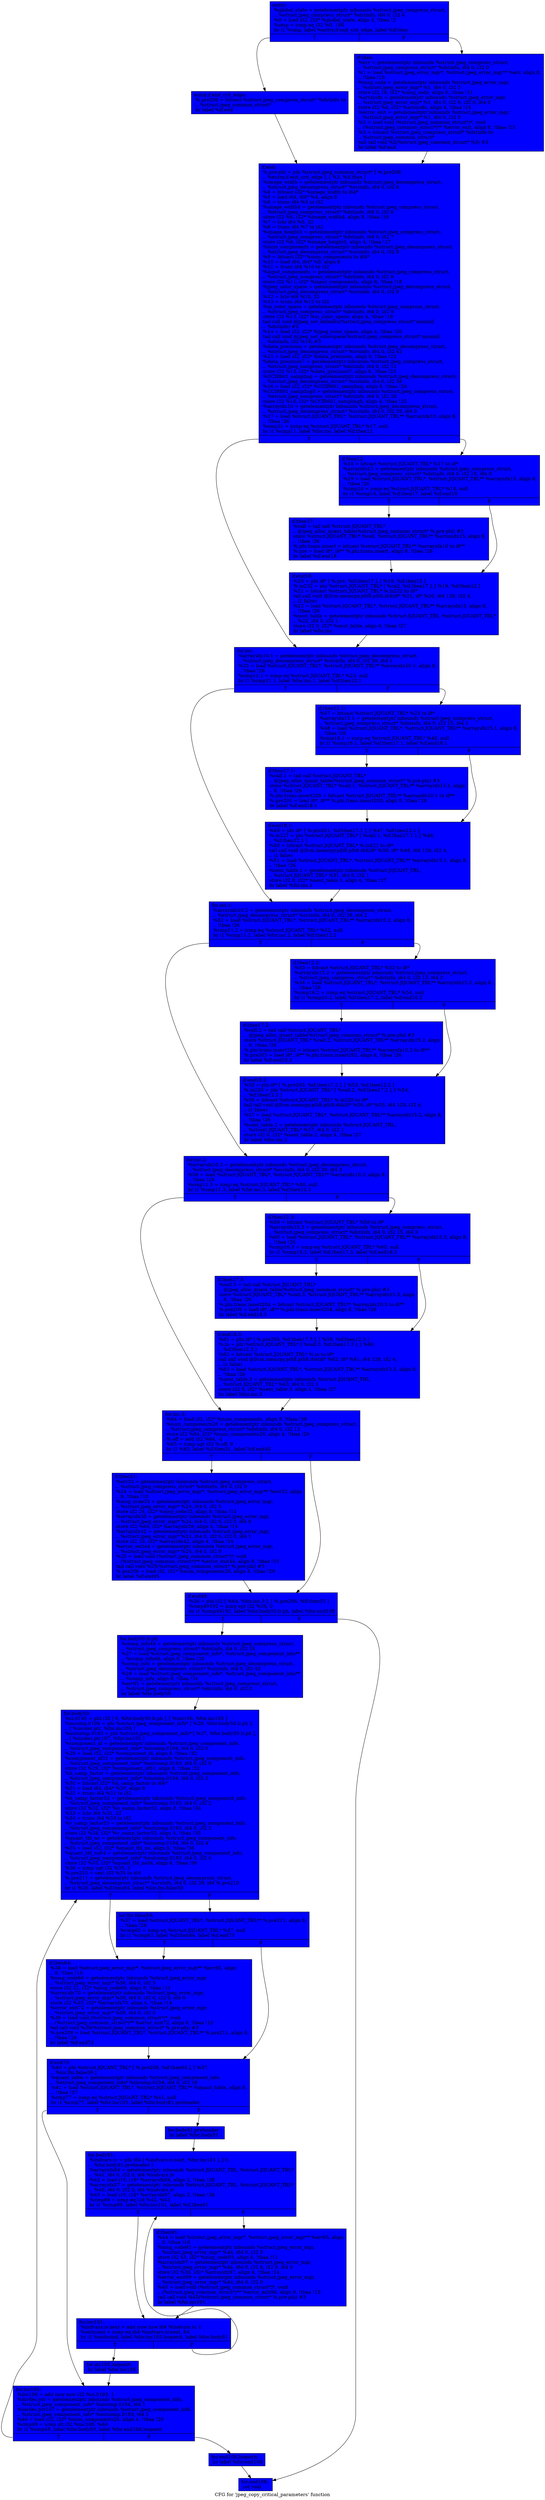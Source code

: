 digraph "CFG for 'jpeg_copy_critical_parameters' function" {
	label="CFG for 'jpeg_copy_critical_parameters' function";

	Node0x66d2ed0 [shape=record, style = filled, fillcolor = blue, label="{entry:\l  %global_state = getelementptr inbounds %struct.jpeg_compress_struct,\l... %struct.jpeg_compress_struct* %dstinfo, i64 0, i32 4\l  %0 = load i32, i32* %global_state, align 4, !tbaa !2\l  %cmp = icmp eq i32 %0, 100\l  br i1 %cmp, label %entry.if.end_crit_edge, label %if.then\l|{<s0>T|<s1>F}}"];
	Node0x66d2ed0:s0 -> Node0x66d3090;
	Node0x66d2ed0:s1 -> Node0x66d3190;
	Node0x66d3090 [shape=record, style = filled, fillcolor = blue, label="{entry.if.end_crit_edge:                           \l  %.pre209 = bitcast %struct.jpeg_compress_struct* %dstinfo to\l... %struct.jpeg_common_struct*\l  br label %if.end\l}"];
	Node0x66d3090 -> Node0x66d32f0;
	Node0x66d3190 [shape=record, style = filled, fillcolor = blue, label="{if.then:                                          \l  %err = getelementptr inbounds %struct.jpeg_compress_struct,\l... %struct.jpeg_compress_struct* %dstinfo, i64 0, i32 0\l  %1 = load %struct.jpeg_error_mgr*, %struct.jpeg_error_mgr** %err, align 8,\l... !tbaa !10\l  %msg_code = getelementptr inbounds %struct.jpeg_error_mgr,\l... %struct.jpeg_error_mgr* %1, i64 0, i32 5\l  store i32 18, i32* %msg_code, align 8, !tbaa !11\l  %arrayidx = getelementptr inbounds %struct.jpeg_error_mgr,\l... %struct.jpeg_error_mgr* %1, i64 0, i32 6, i32 0, i64 0\l  store i32 %0, i32* %arrayidx, align 4, !tbaa !14\l  %error_exit = getelementptr inbounds %struct.jpeg_error_mgr,\l... %struct.jpeg_error_mgr* %1, i64 0, i32 0\l  %2 = load void (%struct.jpeg_common_struct*)*, void\l... (%struct.jpeg_common_struct*)** %error_exit, align 8, !tbaa !15\l  %3 = bitcast %struct.jpeg_compress_struct* %dstinfo to\l... %struct.jpeg_common_struct*\l  tail call void %2(%struct.jpeg_common_struct* %3) #3\l  br label %if.end\l}"];
	Node0x66d3190 -> Node0x66d32f0;
	Node0x66d32f0 [shape=record, style = filled, fillcolor = blue, label="{if.end:                                           \l  %.pre-phi = phi %struct.jpeg_common_struct* [ %.pre209,\l... %entry.if.end_crit_edge ], [ %3, %if.then ]\l  %image_width = getelementptr inbounds %struct.jpeg_decompress_struct,\l... %struct.jpeg_decompress_struct* %srcinfo, i64 0, i32 6\l  %4 = bitcast i32* %image_width to i64*\l  %5 = load i64, i64* %4, align 8\l  %6 = trunc i64 %5 to i32\l  %image_width4 = getelementptr inbounds %struct.jpeg_compress_struct,\l... %struct.jpeg_compress_struct* %dstinfo, i64 0, i32 6\l  store i32 %6, i32* %image_width4, align 8, !tbaa !16\l  %7 = lshr i64 %5, 32\l  %8 = trunc i64 %7 to i32\l  %image_height5 = getelementptr inbounds %struct.jpeg_compress_struct,\l... %struct.jpeg_compress_struct* %dstinfo, i64 0, i32 7\l  store i32 %8, i32* %image_height5, align 4, !tbaa !17\l  %num_components = getelementptr inbounds %struct.jpeg_decompress_struct,\l... %struct.jpeg_decompress_struct* %srcinfo, i64 0, i32 8\l  %9 = bitcast i32* %num_components to i64*\l  %10 = load i64, i64* %9, align 8\l  %11 = trunc i64 %10 to i32\l  %input_components = getelementptr inbounds %struct.jpeg_compress_struct,\l... %struct.jpeg_compress_struct* %dstinfo, i64 0, i32 8\l  store i32 %11, i32* %input_components, align 8, !tbaa !18\l  %jpeg_color_space = getelementptr inbounds %struct.jpeg_decompress_struct,\l... %struct.jpeg_decompress_struct* %srcinfo, i64 0, i32 9\l  %12 = lshr i64 %10, 32\l  %13 = trunc i64 %12 to i32\l  %in_color_space = getelementptr inbounds %struct.jpeg_compress_struct,\l... %struct.jpeg_compress_struct* %dstinfo, i64 0, i32 9\l  store i32 %13, i32* %in_color_space, align 4, !tbaa !19\l  tail call void @jpeg_set_defaults(%struct.jpeg_compress_struct* nonnull\l... %dstinfo) #3\l  %14 = load i32, i32* %jpeg_color_space, align 4, !tbaa !20\l  tail call void @jpeg_set_colorspace(%struct.jpeg_compress_struct* nonnull\l... %dstinfo, i32 %14) #3\l  %data_precision = getelementptr inbounds %struct.jpeg_decompress_struct,\l... %struct.jpeg_decompress_struct* %srcinfo, i64 0, i32 42\l  %15 = load i32, i32* %data_precision, align 8, !tbaa !22\l  %data_precision7 = getelementptr inbounds %struct.jpeg_compress_struct,\l... %struct.jpeg_compress_struct* %dstinfo, i64 0, i32 11\l  store i32 %15, i32* %data_precision7, align 8, !tbaa !23\l  %CCIR601_sampling = getelementptr inbounds %struct.jpeg_decompress_struct,\l... %struct.jpeg_decompress_struct* %srcinfo, i64 0, i32 56\l  %16 = load i32, i32* %CCIR601_sampling, align 8, !tbaa !24\l  %CCIR601_sampling8 = getelementptr inbounds %struct.jpeg_compress_struct,\l... %struct.jpeg_compress_struct* %dstinfo, i64 0, i32 26\l  store i32 %16, i32* %CCIR601_sampling8, align 4, !tbaa !25\l  %arrayidx10 = getelementptr inbounds %struct.jpeg_decompress_struct,\l... %struct.jpeg_decompress_struct* %srcinfo, i64 0, i32 39, i64 0\l  %17 = load %struct.JQUANT_TBL*, %struct.JQUANT_TBL** %arrayidx10, align 8,\l... !tbaa !26\l  %cmp11 = icmp eq %struct.JQUANT_TBL* %17, null\l  br i1 %cmp11, label %for.inc, label %if.then12\l|{<s0>T|<s1>F}}"];
	Node0x66d32f0:s0 -> Node0x66c72a0;
	Node0x66d32f0:s1 -> Node0x66c7370;
	Node0x66c7370 [shape=record, style = filled, fillcolor = blue, label="{if.then12:                                        \l  %18 = bitcast %struct.JQUANT_TBL* %17 to i8*\l  %arrayidx15 = getelementptr inbounds %struct.jpeg_compress_struct,\l... %struct.jpeg_compress_struct* %dstinfo, i64 0, i32 15, i64 0\l  %19 = load %struct.JQUANT_TBL*, %struct.JQUANT_TBL** %arrayidx15, align 8,\l... !tbaa !26\l  %cmp16 = icmp eq %struct.JQUANT_TBL* %19, null\l  br i1 %cmp16, label %if.then17, label %if.end18\l|{<s0>T|<s1>F}}"];
	Node0x66c7370:s0 -> Node0x66c76e0;
	Node0x66c7370:s1 -> Node0x66d87c0;
	Node0x66c76e0 [shape=record, style = filled, fillcolor = blue, label="{if.then17:                                        \l  %call = tail call %struct.JQUANT_TBL*\l... @jpeg_alloc_quant_table(%struct.jpeg_common_struct* %.pre-phi) #3\l  store %struct.JQUANT_TBL* %call, %struct.JQUANT_TBL** %arrayidx15, align 8,\l... !tbaa !26\l  %.phi.trans.insert = bitcast %struct.JQUANT_TBL** %arrayidx10 to i8**\l  %.pre = load i8*, i8** %.phi.trans.insert, align 8, !tbaa !26\l  br label %if.end18\l}"];
	Node0x66c76e0 -> Node0x66d87c0;
	Node0x66d87c0 [shape=record, style = filled, fillcolor = blue, label="{if.end18:                                         \l  %20 = phi i8* [ %.pre, %if.then17 ], [ %18, %if.then12 ]\l  %.in222 = phi %struct.JQUANT_TBL* [ %call, %if.then17 ], [ %19, %if.then12 ]\l  %21 = bitcast %struct.JQUANT_TBL* %.in222 to i8*\l  tail call void @llvm.memcpy.p0i8.p0i8.i64(i8* %21, i8* %20, i64 128, i32 4,\l... i1 false)\l  %22 = load %struct.JQUANT_TBL*, %struct.JQUANT_TBL** %arrayidx15, align 8,\l... !tbaa !26\l  %sent_table = getelementptr inbounds %struct.JQUANT_TBL, %struct.JQUANT_TBL*\l... %22, i64 0, i32 1\l  store i32 0, i32* %sent_table, align 4, !tbaa !27\l  br label %for.inc\l}"];
	Node0x66d87c0 -> Node0x66c72a0;
	Node0x66c72a0 [shape=record, style = filled, fillcolor = blue, label="{for.inc:                                          \l  %arrayidx10.1 = getelementptr inbounds %struct.jpeg_decompress_struct,\l... %struct.jpeg_decompress_struct* %srcinfo, i64 0, i32 39, i64 1\l  %23 = load %struct.JQUANT_TBL*, %struct.JQUANT_TBL** %arrayidx10.1, align 8,\l... !tbaa !26\l  %cmp11.1 = icmp eq %struct.JQUANT_TBL* %23, null\l  br i1 %cmp11.1, label %for.inc.1, label %if.then12.1\l|{<s0>T|<s1>F}}"];
	Node0x66c72a0:s0 -> Node0x66da970;
	Node0x66c72a0:s1 -> Node0x66daa50;
	Node0x66dabc0 [shape=record, style = filled, fillcolor = blue, label="{if.then31:                                        \l  %err32 = getelementptr inbounds %struct.jpeg_compress_struct,\l... %struct.jpeg_compress_struct* %dstinfo, i64 0, i32 0\l  %24 = load %struct.jpeg_error_mgr*, %struct.jpeg_error_mgr** %err32, align\l... 8, !tbaa !10\l  %msg_code33 = getelementptr inbounds %struct.jpeg_error_mgr,\l... %struct.jpeg_error_mgr* %24, i64 0, i32 5\l  store i32 24, i32* %msg_code33, align 8, !tbaa !11\l  %arrayidx38 = getelementptr inbounds %struct.jpeg_error_mgr,\l... %struct.jpeg_error_mgr* %24, i64 0, i32 6, i32 0, i64 0\l  store i32 %64, i32* %arrayidx38, align 4, !tbaa !14\l  %arrayidx42 = getelementptr inbounds %struct.jpeg_error_mgr,\l... %struct.jpeg_error_mgr* %24, i64 0, i32 6, i32 0, i64 1\l  store i32 10, i32* %arrayidx42, align 4, !tbaa !14\l  %error_exit44 = getelementptr inbounds %struct.jpeg_error_mgr,\l... %struct.jpeg_error_mgr* %24, i64 0, i32 0\l  %25 = load void (%struct.jpeg_common_struct*)*, void\l... (%struct.jpeg_common_struct*)** %error_exit44, align 8, !tbaa !15\l  tail call void %25(%struct.jpeg_common_struct* %.pre-phi) #3\l  %.pre206 = load i32, i32* %num_components26, align 4, !tbaa !29\l  br label %if.end45\l}"];
	Node0x66dabc0 -> Node0x66c6940;
	Node0x66c6940 [shape=record, style = filled, fillcolor = blue, label="{if.end45:                                         \l  %26 = phi i32 [ %64, %for.inc.3 ], [ %.pre206, %if.then31 ]\l  %cmp49192 = icmp sgt i32 %26, 0\l  br i1 %cmp49192, label %for.body50.lr.ph, label %for.end108\l|{<s0>T|<s1>F}}"];
	Node0x66c6940:s0 -> Node0x66dbd70;
	Node0x66c6940:s1 -> Node0x66dbe70;
	Node0x66dbd70 [shape=record, style = filled, fillcolor = blue, label="{for.body50.lr.ph:                                 \l  %comp_info46 = getelementptr inbounds %struct.jpeg_compress_struct,\l... %struct.jpeg_compress_struct* %dstinfo, i64 0, i32 14\l  %27 = load %struct.jpeg_component_info*, %struct.jpeg_component_info**\l... %comp_info46, align 8, !tbaa !30\l  %comp_info = getelementptr inbounds %struct.jpeg_decompress_struct,\l... %struct.jpeg_decompress_struct* %srcinfo, i64 0, i32 43\l  %28 = load %struct.jpeg_component_info*, %struct.jpeg_component_info**\l... %comp_info, align 8, !tbaa !31\l  %err65 = getelementptr inbounds %struct.jpeg_compress_struct,\l... %struct.jpeg_compress_struct* %dstinfo, i64 0, i32 0\l  br label %for.body50\l}"];
	Node0x66dbd70 -> Node0x66c6250;
	Node0x66c6250 [shape=record, style = filled, fillcolor = blue, label="{for.body50:                                       \l  %ci.0195 = phi i32 [ 0, %for.body50.lr.ph ], [ %inc106, %for.inc105 ]\l  %incomp.0194 = phi %struct.jpeg_component_info* [ %28, %for.body50.lr.ph ],\l... [ %incdec.ptr, %for.inc105 ]\l  %outcomp.0193 = phi %struct.jpeg_component_info* [ %27, %for.body50.lr.ph ],\l... [ %incdec.ptr107, %for.inc105 ]\l  %component_id = getelementptr inbounds %struct.jpeg_component_info,\l... %struct.jpeg_component_info* %incomp.0194, i64 0, i32 0\l  %29 = load i32, i32* %component_id, align 8, !tbaa !32\l  %component_id51 = getelementptr inbounds %struct.jpeg_component_info,\l... %struct.jpeg_component_info* %outcomp.0193, i64 0, i32 0\l  store i32 %29, i32* %component_id51, align 8, !tbaa !32\l  %h_samp_factor = getelementptr inbounds %struct.jpeg_component_info,\l... %struct.jpeg_component_info* %incomp.0194, i64 0, i32 2\l  %30 = bitcast i32* %h_samp_factor to i64*\l  %31 = load i64, i64* %30, align 8\l  %32 = trunc i64 %31 to i32\l  %h_samp_factor52 = getelementptr inbounds %struct.jpeg_component_info,\l... %struct.jpeg_component_info* %outcomp.0193, i64 0, i32 2\l  store i32 %32, i32* %h_samp_factor52, align 8, !tbaa !34\l  %33 = lshr i64 %31, 32\l  %34 = trunc i64 %33 to i32\l  %v_samp_factor53 = getelementptr inbounds %struct.jpeg_component_info,\l... %struct.jpeg_component_info* %outcomp.0193, i64 0, i32 3\l  store i32 %34, i32* %v_samp_factor53, align 4, !tbaa !35\l  %quant_tbl_no = getelementptr inbounds %struct.jpeg_component_info,\l... %struct.jpeg_component_info* %incomp.0194, i64 0, i32 4\l  %35 = load i32, i32* %quant_tbl_no, align 8, !tbaa !36\l  %quant_tbl_no54 = getelementptr inbounds %struct.jpeg_component_info,\l... %struct.jpeg_component_info* %outcomp.0193, i64 0, i32 4\l  store i32 %35, i32* %quant_tbl_no54, align 8, !tbaa !36\l  %36 = icmp ugt i32 %35, 3\l  %.pre210 = sext i32 %35 to i64\l  %.pre211 = getelementptr inbounds %struct.jpeg_decompress_struct,\l... %struct.jpeg_decompress_struct* %srcinfo, i64 0, i32 39, i64 %.pre210\l  br i1 %36, label %if.then64, label %lor.lhs.false59\l|{<s0>T|<s1>F}}"];
	Node0x66c6250:s0 -> Node0x66df460;
	Node0x66c6250:s1 -> Node0x66df540;
	Node0x66df540 [shape=record, style = filled, fillcolor = blue, label="{lor.lhs.false59:                                  \l  %37 = load %struct.JQUANT_TBL*, %struct.JQUANT_TBL** %.pre211, align 8,\l... !tbaa !26\l  %cmp63 = icmp eq %struct.JQUANT_TBL* %37, null\l  br i1 %cmp63, label %if.then64, label %if.end73\l|{<s0>T|<s1>F}}"];
	Node0x66df540:s0 -> Node0x66df460;
	Node0x66df540:s1 -> Node0x66df750;
	Node0x66df460 [shape=record, style = filled, fillcolor = blue, label="{if.then64:                                        \l  %38 = load %struct.jpeg_error_mgr*, %struct.jpeg_error_mgr** %err65, align\l... 8, !tbaa !10\l  %msg_code66 = getelementptr inbounds %struct.jpeg_error_mgr,\l... %struct.jpeg_error_mgr* %38, i64 0, i32 5\l  store i32 51, i32* %msg_code66, align 8, !tbaa !11\l  %arrayidx70 = getelementptr inbounds %struct.jpeg_error_mgr,\l... %struct.jpeg_error_mgr* %38, i64 0, i32 6, i32 0, i64 0\l  store i32 %35, i32* %arrayidx70, align 4, !tbaa !14\l  %error_exit72 = getelementptr inbounds %struct.jpeg_error_mgr,\l... %struct.jpeg_error_mgr* %38, i64 0, i32 0\l  %39 = load void (%struct.jpeg_common_struct*)*, void\l... (%struct.jpeg_common_struct*)** %error_exit72, align 8, !tbaa !15\l  tail call void %39(%struct.jpeg_common_struct* %.pre-phi) #3\l  %.pre208 = load %struct.JQUANT_TBL*, %struct.JQUANT_TBL** %.pre211, align 8,\l... !tbaa !26\l  br label %if.end73\l}"];
	Node0x66df460 -> Node0x66df750;
	Node0x66df750 [shape=record, style = filled, fillcolor = blue, label="{if.end73:                                         \l  %40 = phi %struct.JQUANT_TBL* [ %.pre208, %if.then64 ], [ %37,\l... %lor.lhs.false59 ]\l  %quant_table = getelementptr inbounds %struct.jpeg_component_info,\l... %struct.jpeg_component_info* %incomp.0194, i64 0, i32 19\l  %41 = load %struct.JQUANT_TBL*, %struct.JQUANT_TBL** %quant_table, align 8,\l... !tbaa !37\l  %cmp77 = icmp eq %struct.JQUANT_TBL* %41, null\l  br i1 %cmp77, label %for.inc105, label %for.body81.preheader\l|{<s0>T|<s1>F}}"];
	Node0x66df750:s0 -> Node0x66c63f0;
	Node0x66df750:s1 -> Node0x66e02a0;
	Node0x66e02a0 [shape=record, style = filled, fillcolor = blue, label="{for.body81.preheader:                             \l  br label %for.body81\l}"];
	Node0x66e02a0 -> Node0x66e0430;
	Node0x66e0430 [shape=record, style = filled, fillcolor = blue, label="{for.body81:                                       \l  %indvars.iv = phi i64 [ %indvars.iv.next, %for.inc101 ], [ 0,\l... %for.body81.preheader ]\l  %arrayidx84 = getelementptr inbounds %struct.JQUANT_TBL, %struct.JQUANT_TBL*\l... %41, i64 0, i32 0, i64 %indvars.iv\l  %42 = load i16, i16* %arrayidx84, align 2, !tbaa !38\l  %arrayidx87 = getelementptr inbounds %struct.JQUANT_TBL, %struct.JQUANT_TBL*\l... %40, i64 0, i32 0, i64 %indvars.iv\l  %43 = load i16, i16* %arrayidx87, align 2, !tbaa !38\l  %cmp89 = icmp eq i16 %42, %43\l  br i1 %cmp89, label %for.inc101, label %if.then91\l|{<s0>T|<s1>F}}"];
	Node0x66e0430:s0 -> Node0x66e0550;
	Node0x66e0430:s1 -> Node0x66e1170;
	Node0x66e1170 [shape=record, style = filled, fillcolor = blue, label="{if.then91:                                        \l  %44 = load %struct.jpeg_error_mgr*, %struct.jpeg_error_mgr** %err65, align\l... 8, !tbaa !10\l  %msg_code93 = getelementptr inbounds %struct.jpeg_error_mgr,\l... %struct.jpeg_error_mgr* %44, i64 0, i32 5\l  store i32 43, i32* %msg_code93, align 8, !tbaa !11\l  %arrayidx97 = getelementptr inbounds %struct.jpeg_error_mgr,\l... %struct.jpeg_error_mgr* %44, i64 0, i32 6, i32 0, i64 0\l  store i32 %35, i32* %arrayidx97, align 4, !tbaa !14\l  %error_exit99 = getelementptr inbounds %struct.jpeg_error_mgr,\l... %struct.jpeg_error_mgr* %44, i64 0, i32 0\l  %45 = load void (%struct.jpeg_common_struct*)*, void\l... (%struct.jpeg_common_struct*)** %error_exit99, align 8, !tbaa !15\l  tail call void %45(%struct.jpeg_common_struct* %.pre-phi) #3\l  br label %for.inc101\l}"];
	Node0x66e1170 -> Node0x66e0550;
	Node0x66e0550 [shape=record, style = filled, fillcolor = blue, label="{for.inc101:                                       \l  %indvars.iv.next = add nuw nsw i64 %indvars.iv, 1\l  %exitcond = icmp eq i64 %indvars.iv.next, 64\l  br i1 %exitcond, label %for.inc105.loopexit, label %for.body81\l|{<s0>T|<s1>F}}"];
	Node0x66e0550:s0 -> Node0x66e19c0;
	Node0x66e0550:s1 -> Node0x66e0430;
	Node0x66e19c0 [shape=record, style = filled, fillcolor = blue, label="{for.inc105.loopexit:                              \l  br label %for.inc105\l}"];
	Node0x66e19c0 -> Node0x66c63f0;
	Node0x66c63f0 [shape=record, style = filled, fillcolor = blue, label="{for.inc105:                                       \l  %inc106 = add nuw nsw i32 %ci.0195, 1\l  %incdec.ptr = getelementptr inbounds %struct.jpeg_component_info,\l... %struct.jpeg_component_info* %incomp.0194, i64 1\l  %incdec.ptr107 = getelementptr inbounds %struct.jpeg_component_info,\l... %struct.jpeg_component_info* %outcomp.0193, i64 1\l  %46 = load i32, i32* %num_components26, align 4, !tbaa !29\l  %cmp49 = icmp slt i32 %inc106, %46\l  br i1 %cmp49, label %for.body50, label %for.end108.loopexit\l|{<s0>T|<s1>F}}"];
	Node0x66c63f0:s0 -> Node0x66c6250;
	Node0x66c63f0:s1 -> Node0x66c62d0;
	Node0x66c62d0 [shape=record, style = filled, fillcolor = blue, label="{for.end108.loopexit:                              \l  br label %for.end108\l}"];
	Node0x66c62d0 -> Node0x66dbe70;
	Node0x66dbe70 [shape=record, style = filled, fillcolor = blue, label="{for.end108:                                       \l  ret void\l}"];
	Node0x66daa50 [shape=record, style = filled, fillcolor = blue, label="{if.then12.1:                                      \l  %47 = bitcast %struct.JQUANT_TBL* %23 to i8*\l  %arrayidx15.1 = getelementptr inbounds %struct.jpeg_compress_struct,\l... %struct.jpeg_compress_struct* %dstinfo, i64 0, i32 15, i64 1\l  %48 = load %struct.JQUANT_TBL*, %struct.JQUANT_TBL** %arrayidx15.1, align 8,\l... !tbaa !26\l  %cmp16.1 = icmp eq %struct.JQUANT_TBL* %48, null\l  br i1 %cmp16.1, label %if.then17.1, label %if.end18.1\l|{<s0>T|<s1>F}}"];
	Node0x66daa50:s0 -> Node0x66e2a50;
	Node0x66daa50:s1 -> Node0x66e2b00;
	Node0x66e2a50 [shape=record, style = filled, fillcolor = blue, label="{if.then17.1:                                      \l  %call.1 = tail call %struct.JQUANT_TBL*\l... @jpeg_alloc_quant_table(%struct.jpeg_common_struct* %.pre-phi) #3\l  store %struct.JQUANT_TBL* %call.1, %struct.JQUANT_TBL** %arrayidx15.1, align\l... 8, !tbaa !26\l  %.phi.trans.insert200 = bitcast %struct.JQUANT_TBL** %arrayidx10.1 to i8**\l  %.pre201 = load i8*, i8** %.phi.trans.insert200, align 8, !tbaa !26\l  br label %if.end18.1\l}"];
	Node0x66e2a50 -> Node0x66e2b00;
	Node0x66e2b00 [shape=record, style = filled, fillcolor = blue, label="{if.end18.1:                                       \l  %49 = phi i8* [ %.pre201, %if.then17.1 ], [ %47, %if.then12.1 ]\l  %.in221 = phi %struct.JQUANT_TBL* [ %call.1, %if.then17.1 ], [ %48,\l... %if.then12.1 ]\l  %50 = bitcast %struct.JQUANT_TBL* %.in221 to i8*\l  tail call void @llvm.memcpy.p0i8.p0i8.i64(i8* %50, i8* %49, i64 128, i32 4,\l... i1 false)\l  %51 = load %struct.JQUANT_TBL*, %struct.JQUANT_TBL** %arrayidx15.1, align 8,\l... !tbaa !26\l  %sent_table.1 = getelementptr inbounds %struct.JQUANT_TBL,\l... %struct.JQUANT_TBL* %51, i64 0, i32 1\l  store i32 0, i32* %sent_table.1, align 4, !tbaa !27\l  br label %for.inc.1\l}"];
	Node0x66e2b00 -> Node0x66da970;
	Node0x66da970 [shape=record, style = filled, fillcolor = blue, label="{for.inc.1:                                        \l  %arrayidx10.2 = getelementptr inbounds %struct.jpeg_decompress_struct,\l... %struct.jpeg_decompress_struct* %srcinfo, i64 0, i32 39, i64 2\l  %52 = load %struct.JQUANT_TBL*, %struct.JQUANT_TBL** %arrayidx10.2, align 8,\l... !tbaa !26\l  %cmp11.2 = icmp eq %struct.JQUANT_TBL* %52, null\l  br i1 %cmp11.2, label %for.inc.2, label %if.then12.2\l|{<s0>T|<s1>F}}"];
	Node0x66da970:s0 -> Node0x66e3bb0;
	Node0x66da970:s1 -> Node0x66e3c90;
	Node0x66e3c90 [shape=record, style = filled, fillcolor = blue, label="{if.then12.2:                                      \l  %53 = bitcast %struct.JQUANT_TBL* %52 to i8*\l  %arrayidx15.2 = getelementptr inbounds %struct.jpeg_compress_struct,\l... %struct.jpeg_compress_struct* %dstinfo, i64 0, i32 15, i64 2\l  %54 = load %struct.JQUANT_TBL*, %struct.JQUANT_TBL** %arrayidx15.2, align 8,\l... !tbaa !26\l  %cmp16.2 = icmp eq %struct.JQUANT_TBL* %54, null\l  br i1 %cmp16.2, label %if.then17.2, label %if.end18.2\l|{<s0>T|<s1>F}}"];
	Node0x66e3c90:s0 -> Node0x66e3ff0;
	Node0x66e3c90:s1 -> Node0x66e40d0;
	Node0x66e3ff0 [shape=record, style = filled, fillcolor = blue, label="{if.then17.2:                                      \l  %call.2 = tail call %struct.JQUANT_TBL*\l... @jpeg_alloc_quant_table(%struct.jpeg_common_struct* %.pre-phi) #3\l  store %struct.JQUANT_TBL* %call.2, %struct.JQUANT_TBL** %arrayidx15.2, align\l... 8, !tbaa !26\l  %.phi.trans.insert202 = bitcast %struct.JQUANT_TBL** %arrayidx10.2 to i8**\l  %.pre203 = load i8*, i8** %.phi.trans.insert202, align 8, !tbaa !26\l  br label %if.end18.2\l}"];
	Node0x66e3ff0 -> Node0x66e40d0;
	Node0x66e40d0 [shape=record, style = filled, fillcolor = blue, label="{if.end18.2:                                       \l  %55 = phi i8* [ %.pre203, %if.then17.2 ], [ %53, %if.then12.2 ]\l  %.in220 = phi %struct.JQUANT_TBL* [ %call.2, %if.then17.2 ], [ %54,\l... %if.then12.2 ]\l  %56 = bitcast %struct.JQUANT_TBL* %.in220 to i8*\l  tail call void @llvm.memcpy.p0i8.p0i8.i64(i8* %56, i8* %55, i64 128, i32 4,\l... i1 false)\l  %57 = load %struct.JQUANT_TBL*, %struct.JQUANT_TBL** %arrayidx15.2, align 8,\l... !tbaa !26\l  %sent_table.2 = getelementptr inbounds %struct.JQUANT_TBL,\l... %struct.JQUANT_TBL* %57, i64 0, i32 1\l  store i32 0, i32* %sent_table.2, align 4, !tbaa !27\l  br label %for.inc.2\l}"];
	Node0x66e40d0 -> Node0x66e3bb0;
	Node0x66e3bb0 [shape=record, style = filled, fillcolor = blue, label="{for.inc.2:                                        \l  %arrayidx10.3 = getelementptr inbounds %struct.jpeg_decompress_struct,\l... %struct.jpeg_decompress_struct* %srcinfo, i64 0, i32 39, i64 3\l  %58 = load %struct.JQUANT_TBL*, %struct.JQUANT_TBL** %arrayidx10.3, align 8,\l... !tbaa !26\l  %cmp11.3 = icmp eq %struct.JQUANT_TBL* %58, null\l  br i1 %cmp11.3, label %for.inc.3, label %if.then12.3\l|{<s0>T|<s1>F}}"];
	Node0x66e3bb0:s0 -> Node0x66c6a50;
	Node0x66e3bb0:s1 -> Node0x66d67f0;
	Node0x66d67f0 [shape=record, style = filled, fillcolor = blue, label="{if.then12.3:                                      \l  %59 = bitcast %struct.JQUANT_TBL* %58 to i8*\l  %arrayidx15.3 = getelementptr inbounds %struct.jpeg_compress_struct,\l... %struct.jpeg_compress_struct* %dstinfo, i64 0, i32 15, i64 3\l  %60 = load %struct.JQUANT_TBL*, %struct.JQUANT_TBL** %arrayidx15.3, align 8,\l... !tbaa !26\l  %cmp16.3 = icmp eq %struct.JQUANT_TBL* %60, null\l  br i1 %cmp16.3, label %if.then17.3, label %if.end18.3\l|{<s0>T|<s1>F}}"];
	Node0x66d67f0:s0 -> Node0x66d9960;
	Node0x66d67f0:s1 -> Node0x66d9a40;
	Node0x66d9960 [shape=record, style = filled, fillcolor = blue, label="{if.then17.3:                                      \l  %call.3 = tail call %struct.JQUANT_TBL*\l... @jpeg_alloc_quant_table(%struct.jpeg_common_struct* %.pre-phi) #3\l  store %struct.JQUANT_TBL* %call.3, %struct.JQUANT_TBL** %arrayidx15.3, align\l... 8, !tbaa !26\l  %.phi.trans.insert204 = bitcast %struct.JQUANT_TBL** %arrayidx10.3 to i8**\l  %.pre205 = load i8*, i8** %.phi.trans.insert204, align 8, !tbaa !26\l  br label %if.end18.3\l}"];
	Node0x66d9960 -> Node0x66d9a40;
	Node0x66d9a40 [shape=record, style = filled, fillcolor = blue, label="{if.end18.3:                                       \l  %61 = phi i8* [ %.pre205, %if.then17.3 ], [ %59, %if.then12.3 ]\l  %.in = phi %struct.JQUANT_TBL* [ %call.3, %if.then17.3 ], [ %60,\l... %if.then12.3 ]\l  %62 = bitcast %struct.JQUANT_TBL* %.in to i8*\l  tail call void @llvm.memcpy.p0i8.p0i8.i64(i8* %62, i8* %61, i64 128, i32 4,\l... i1 false)\l  %63 = load %struct.JQUANT_TBL*, %struct.JQUANT_TBL** %arrayidx15.3, align 8,\l... !tbaa !26\l  %sent_table.3 = getelementptr inbounds %struct.JQUANT_TBL,\l... %struct.JQUANT_TBL* %63, i64 0, i32 1\l  store i32 0, i32* %sent_table.3, align 4, !tbaa !27\l  br label %for.inc.3\l}"];
	Node0x66d9a40 -> Node0x66c6a50;
	Node0x66c6a50 [shape=record, style = filled, fillcolor = blue, label="{for.inc.3:                                        \l  %64 = load i32, i32* %num_components, align 8, !tbaa !39\l  %num_components26 = getelementptr inbounds %struct.jpeg_compress_struct,\l... %struct.jpeg_compress_struct* %dstinfo, i64 0, i32 12\l  store i32 %64, i32* %num_components26, align 4, !tbaa !29\l  %.off = add i32 %64, -1\l  %65 = icmp ugt i32 %.off, 9\l  br i1 %65, label %if.then31, label %if.end45\l|{<s0>T|<s1>F}}"];
	Node0x66c6a50:s0 -> Node0x66dabc0;
	Node0x66c6a50:s1 -> Node0x66c6940;
}
